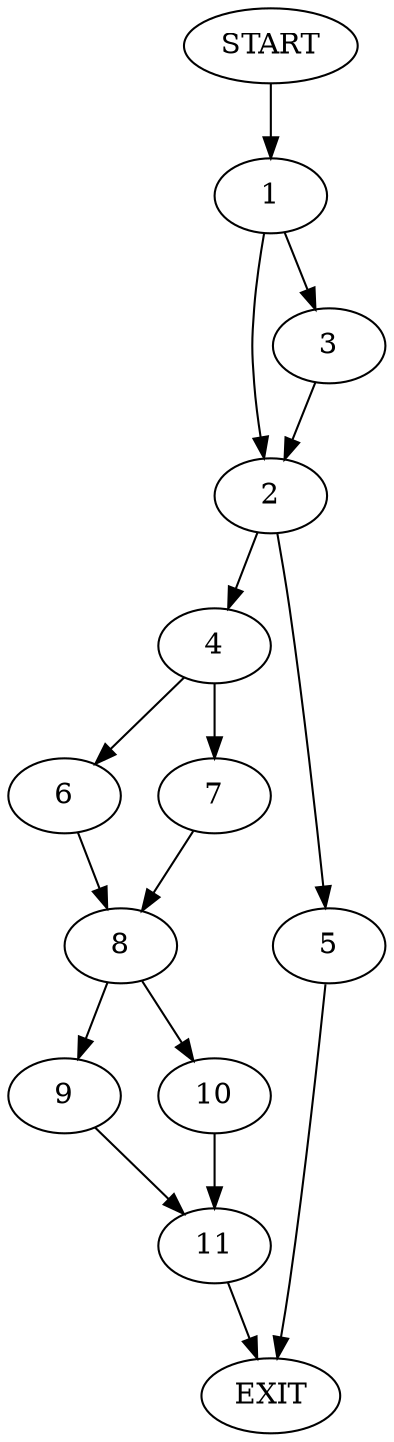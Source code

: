 digraph {
0 [label="START"]
12 [label="EXIT"]
0 -> 1
1 -> 2
1 -> 3
2 -> 4
2 -> 5
3 -> 2
4 -> 6
4 -> 7
5 -> 12
6 -> 8
7 -> 8
8 -> 9
8 -> 10
9 -> 11
10 -> 11
11 -> 12
}
